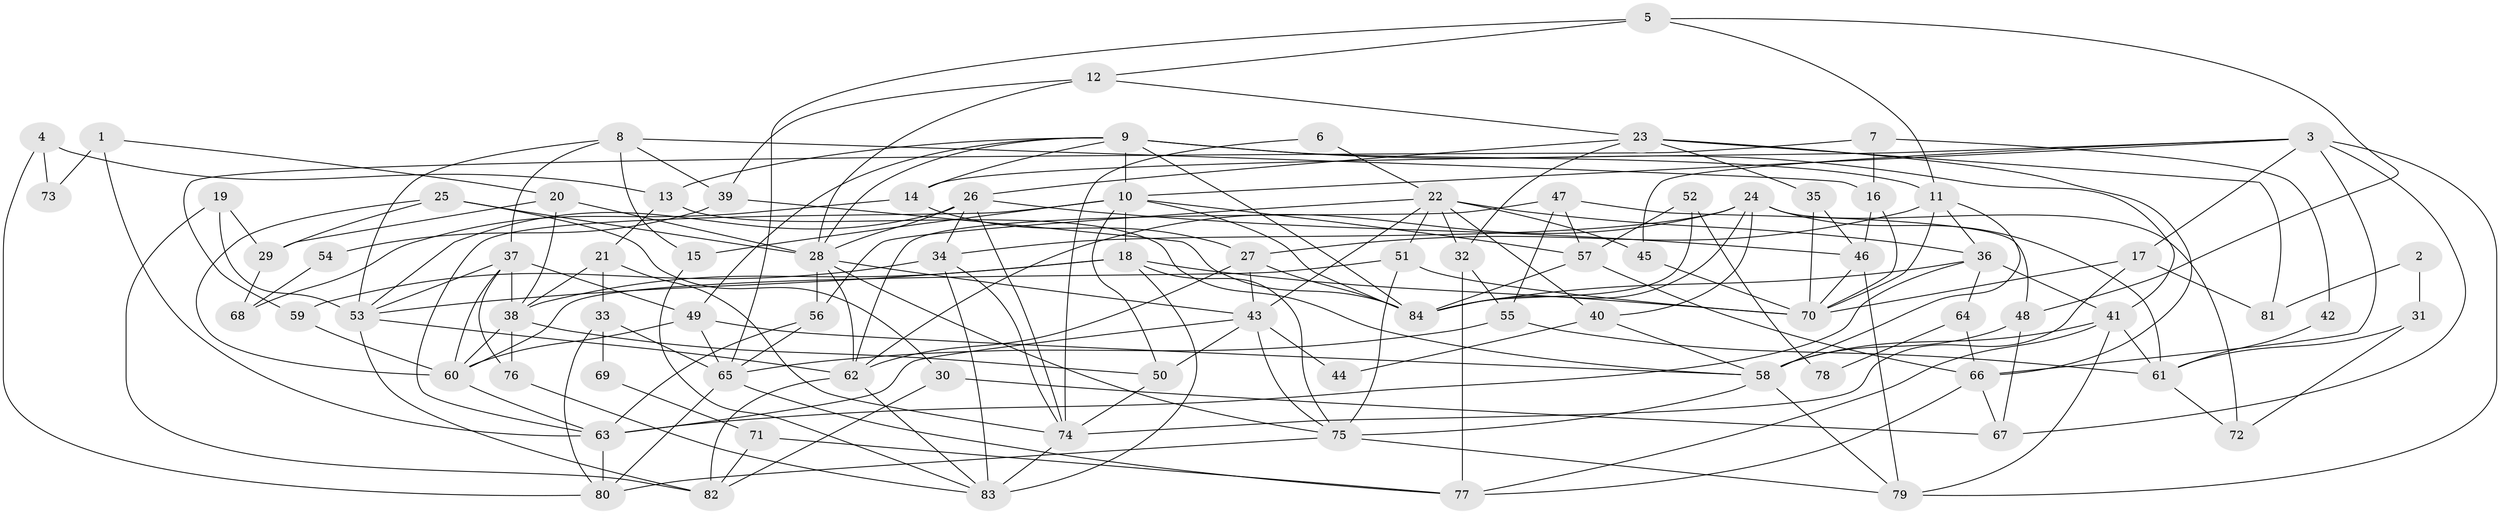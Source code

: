 // original degree distribution, {3: 0.29411764705882354, 2: 0.10084033613445378, 4: 0.29411764705882354, 7: 0.04201680672268908, 5: 0.16806722689075632, 6: 0.10084033613445378}
// Generated by graph-tools (version 1.1) at 2025/37/03/04/25 23:37:08]
// undirected, 84 vertices, 197 edges
graph export_dot {
  node [color=gray90,style=filled];
  1;
  2;
  3;
  4;
  5;
  6;
  7;
  8;
  9;
  10;
  11;
  12;
  13;
  14;
  15;
  16;
  17;
  18;
  19;
  20;
  21;
  22;
  23;
  24;
  25;
  26;
  27;
  28;
  29;
  30;
  31;
  32;
  33;
  34;
  35;
  36;
  37;
  38;
  39;
  40;
  41;
  42;
  43;
  44;
  45;
  46;
  47;
  48;
  49;
  50;
  51;
  52;
  53;
  54;
  55;
  56;
  57;
  58;
  59;
  60;
  61;
  62;
  63;
  64;
  65;
  66;
  67;
  68;
  69;
  70;
  71;
  72;
  73;
  74;
  75;
  76;
  77;
  78;
  79;
  80;
  81;
  82;
  83;
  84;
  1 -- 20 [weight=1.0];
  1 -- 63 [weight=1.0];
  1 -- 73 [weight=1.0];
  2 -- 31 [weight=1.0];
  2 -- 81 [weight=1.0];
  3 -- 10 [weight=1.0];
  3 -- 14 [weight=1.0];
  3 -- 17 [weight=1.0];
  3 -- 45 [weight=1.0];
  3 -- 66 [weight=1.0];
  3 -- 67 [weight=1.0];
  3 -- 79 [weight=1.0];
  4 -- 13 [weight=1.0];
  4 -- 73 [weight=1.0];
  4 -- 80 [weight=1.0];
  5 -- 11 [weight=1.0];
  5 -- 12 [weight=1.0];
  5 -- 48 [weight=1.0];
  5 -- 65 [weight=1.0];
  6 -- 22 [weight=1.0];
  6 -- 74 [weight=1.0];
  7 -- 16 [weight=1.0];
  7 -- 42 [weight=1.0];
  7 -- 59 [weight=1.0];
  8 -- 15 [weight=1.0];
  8 -- 16 [weight=1.0];
  8 -- 37 [weight=1.0];
  8 -- 39 [weight=1.0];
  8 -- 53 [weight=1.0];
  9 -- 10 [weight=1.0];
  9 -- 11 [weight=1.0];
  9 -- 13 [weight=1.0];
  9 -- 14 [weight=1.0];
  9 -- 28 [weight=1.0];
  9 -- 41 [weight=2.0];
  9 -- 49 [weight=1.0];
  9 -- 84 [weight=1.0];
  10 -- 15 [weight=1.0];
  10 -- 18 [weight=1.0];
  10 -- 50 [weight=1.0];
  10 -- 57 [weight=1.0];
  10 -- 63 [weight=1.0];
  10 -- 84 [weight=1.0];
  11 -- 27 [weight=1.0];
  11 -- 36 [weight=1.0];
  11 -- 58 [weight=1.0];
  11 -- 70 [weight=1.0];
  12 -- 23 [weight=1.0];
  12 -- 28 [weight=1.0];
  12 -- 39 [weight=1.0];
  13 -- 21 [weight=1.0];
  13 -- 58 [weight=1.0];
  14 -- 27 [weight=1.0];
  14 -- 68 [weight=1.0];
  15 -- 83 [weight=1.0];
  16 -- 46 [weight=1.0];
  16 -- 70 [weight=1.0];
  17 -- 70 [weight=1.0];
  17 -- 74 [weight=1.0];
  17 -- 81 [weight=1.0];
  18 -- 38 [weight=2.0];
  18 -- 53 [weight=2.0];
  18 -- 70 [weight=1.0];
  18 -- 75 [weight=1.0];
  18 -- 83 [weight=1.0];
  19 -- 29 [weight=1.0];
  19 -- 53 [weight=1.0];
  19 -- 82 [weight=1.0];
  20 -- 28 [weight=1.0];
  20 -- 29 [weight=1.0];
  20 -- 38 [weight=1.0];
  21 -- 33 [weight=1.0];
  21 -- 38 [weight=1.0];
  21 -- 74 [weight=1.0];
  22 -- 32 [weight=1.0];
  22 -- 36 [weight=1.0];
  22 -- 40 [weight=1.0];
  22 -- 43 [weight=1.0];
  22 -- 45 [weight=1.0];
  22 -- 51 [weight=1.0];
  22 -- 56 [weight=1.0];
  23 -- 26 [weight=1.0];
  23 -- 32 [weight=1.0];
  23 -- 35 [weight=1.0];
  23 -- 66 [weight=1.0];
  23 -- 81 [weight=1.0];
  24 -- 34 [weight=1.0];
  24 -- 40 [weight=1.0];
  24 -- 61 [weight=1.0];
  24 -- 62 [weight=1.0];
  24 -- 72 [weight=1.0];
  24 -- 84 [weight=1.0];
  25 -- 28 [weight=1.0];
  25 -- 29 [weight=1.0];
  25 -- 30 [weight=1.0];
  25 -- 60 [weight=1.0];
  26 -- 28 [weight=1.0];
  26 -- 34 [weight=1.0];
  26 -- 46 [weight=1.0];
  26 -- 53 [weight=1.0];
  26 -- 74 [weight=1.0];
  27 -- 43 [weight=1.0];
  27 -- 62 [weight=1.0];
  27 -- 84 [weight=1.0];
  28 -- 43 [weight=1.0];
  28 -- 56 [weight=1.0];
  28 -- 62 [weight=1.0];
  28 -- 75 [weight=1.0];
  29 -- 68 [weight=1.0];
  30 -- 67 [weight=1.0];
  30 -- 82 [weight=1.0];
  31 -- 61 [weight=1.0];
  31 -- 72 [weight=1.0];
  32 -- 55 [weight=1.0];
  32 -- 77 [weight=1.0];
  33 -- 65 [weight=1.0];
  33 -- 69 [weight=1.0];
  33 -- 80 [weight=1.0];
  34 -- 59 [weight=1.0];
  34 -- 74 [weight=1.0];
  34 -- 83 [weight=1.0];
  35 -- 46 [weight=1.0];
  35 -- 70 [weight=1.0];
  36 -- 41 [weight=1.0];
  36 -- 63 [weight=1.0];
  36 -- 64 [weight=1.0];
  36 -- 84 [weight=1.0];
  37 -- 38 [weight=1.0];
  37 -- 49 [weight=1.0];
  37 -- 53 [weight=1.0];
  37 -- 60 [weight=1.0];
  37 -- 76 [weight=1.0];
  38 -- 50 [weight=1.0];
  38 -- 60 [weight=1.0];
  38 -- 76 [weight=1.0];
  39 -- 54 [weight=1.0];
  39 -- 84 [weight=1.0];
  40 -- 44 [weight=1.0];
  40 -- 58 [weight=1.0];
  41 -- 58 [weight=1.0];
  41 -- 61 [weight=1.0];
  41 -- 77 [weight=1.0];
  41 -- 79 [weight=1.0];
  42 -- 61 [weight=1.0];
  43 -- 44 [weight=1.0];
  43 -- 50 [weight=1.0];
  43 -- 63 [weight=1.0];
  43 -- 75 [weight=1.0];
  45 -- 70 [weight=1.0];
  46 -- 70 [weight=1.0];
  46 -- 79 [weight=1.0];
  47 -- 48 [weight=1.0];
  47 -- 55 [weight=1.0];
  47 -- 57 [weight=1.0];
  47 -- 62 [weight=1.0];
  48 -- 58 [weight=1.0];
  48 -- 67 [weight=1.0];
  49 -- 58 [weight=1.0];
  49 -- 60 [weight=1.0];
  49 -- 65 [weight=1.0];
  50 -- 74 [weight=1.0];
  51 -- 60 [weight=1.0];
  51 -- 70 [weight=1.0];
  51 -- 75 [weight=1.0];
  52 -- 57 [weight=1.0];
  52 -- 78 [weight=1.0];
  52 -- 84 [weight=1.0];
  53 -- 62 [weight=2.0];
  53 -- 82 [weight=1.0];
  54 -- 68 [weight=1.0];
  55 -- 61 [weight=1.0];
  55 -- 65 [weight=1.0];
  56 -- 63 [weight=1.0];
  56 -- 65 [weight=1.0];
  57 -- 66 [weight=1.0];
  57 -- 84 [weight=1.0];
  58 -- 75 [weight=2.0];
  58 -- 79 [weight=1.0];
  59 -- 60 [weight=1.0];
  60 -- 63 [weight=1.0];
  61 -- 72 [weight=1.0];
  62 -- 82 [weight=1.0];
  62 -- 83 [weight=1.0];
  63 -- 80 [weight=1.0];
  64 -- 66 [weight=1.0];
  64 -- 78 [weight=1.0];
  65 -- 77 [weight=1.0];
  65 -- 80 [weight=1.0];
  66 -- 67 [weight=1.0];
  66 -- 77 [weight=1.0];
  69 -- 71 [weight=1.0];
  71 -- 77 [weight=1.0];
  71 -- 82 [weight=1.0];
  74 -- 83 [weight=2.0];
  75 -- 79 [weight=1.0];
  75 -- 80 [weight=1.0];
  76 -- 83 [weight=1.0];
}

